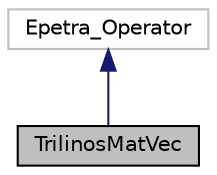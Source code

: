 digraph "TrilinosMatVec"
{
 // LATEX_PDF_SIZE
  edge [fontname="Helvetica",fontsize="10",labelfontname="Helvetica",labelfontsize="10"];
  node [fontname="Helvetica",fontsize="10",shape=record];
  Node1 [label="TrilinosMatVec",height=0.2,width=0.4,color="black", fillcolor="grey75", style="filled", fontcolor="black",tooltip="This class implements the pure virtual class Epetra_Operator for the AztecOO iterative solve which on..."];
  Node2 -> Node1 [dir="back",color="midnightblue",fontsize="10",style="solid",fontname="Helvetica"];
  Node2 [label="Epetra_Operator",height=0.2,width=0.4,color="grey75", fillcolor="white", style="filled",tooltip=" "];
}
